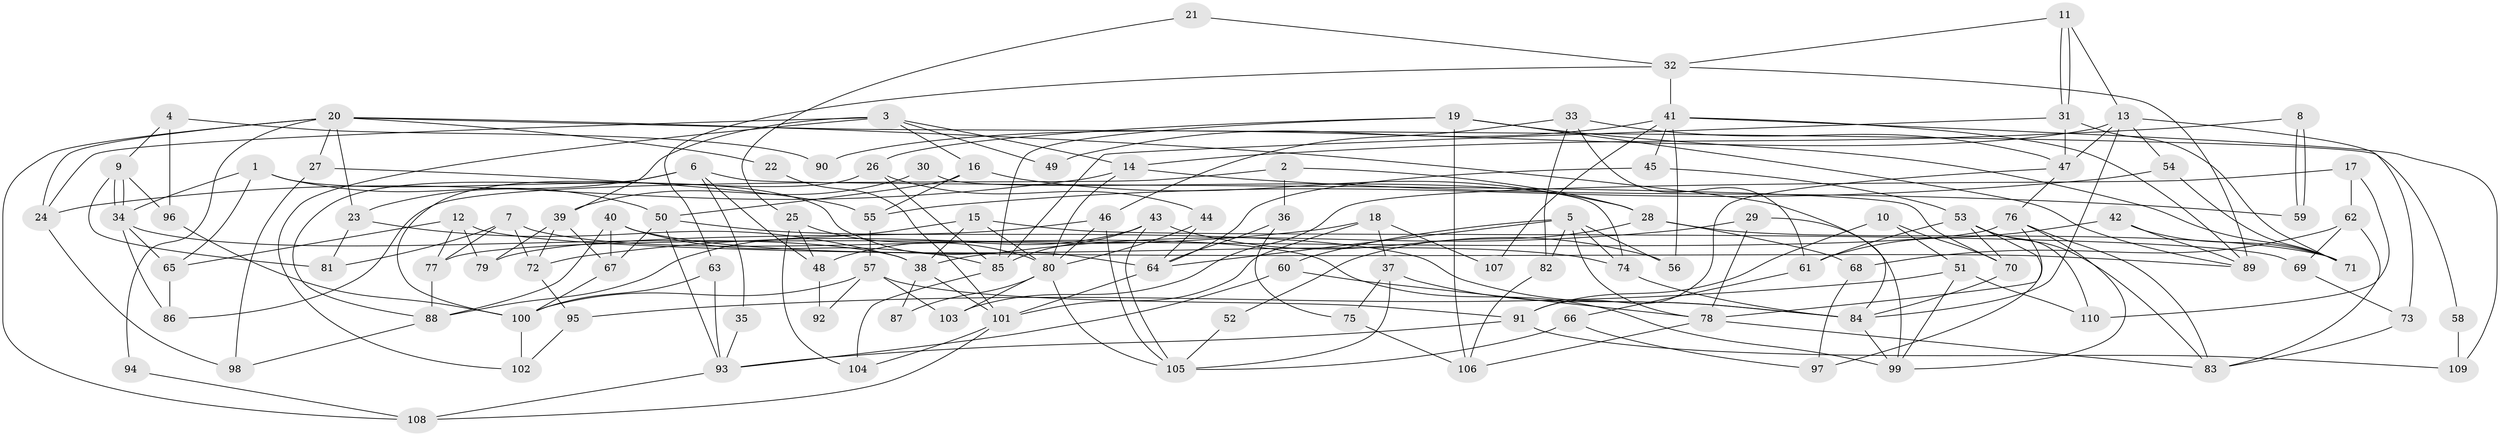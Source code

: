 // Generated by graph-tools (version 1.1) at 2025/14/03/09/25 04:14:52]
// undirected, 110 vertices, 220 edges
graph export_dot {
graph [start="1"]
  node [color=gray90,style=filled];
  1;
  2;
  3;
  4;
  5;
  6;
  7;
  8;
  9;
  10;
  11;
  12;
  13;
  14;
  15;
  16;
  17;
  18;
  19;
  20;
  21;
  22;
  23;
  24;
  25;
  26;
  27;
  28;
  29;
  30;
  31;
  32;
  33;
  34;
  35;
  36;
  37;
  38;
  39;
  40;
  41;
  42;
  43;
  44;
  45;
  46;
  47;
  48;
  49;
  50;
  51;
  52;
  53;
  54;
  55;
  56;
  57;
  58;
  59;
  60;
  61;
  62;
  63;
  64;
  65;
  66;
  67;
  68;
  69;
  70;
  71;
  72;
  73;
  74;
  75;
  76;
  77;
  78;
  79;
  80;
  81;
  82;
  83;
  84;
  85;
  86;
  87;
  88;
  89;
  90;
  91;
  92;
  93;
  94;
  95;
  96;
  97;
  98;
  99;
  100;
  101;
  102;
  103;
  104;
  105;
  106;
  107;
  108;
  109;
  110;
  1 -- 34;
  1 -- 50;
  1 -- 64;
  1 -- 65;
  2 -- 36;
  2 -- 28;
  2 -- 86;
  3 -- 16;
  3 -- 24;
  3 -- 14;
  3 -- 39;
  3 -- 49;
  3 -- 102;
  4 -- 9;
  4 -- 96;
  4 -- 90;
  5 -- 74;
  5 -- 78;
  5 -- 56;
  5 -- 60;
  5 -- 64;
  5 -- 82;
  6 -- 48;
  6 -- 70;
  6 -- 23;
  6 -- 35;
  6 -- 88;
  7 -- 77;
  7 -- 72;
  7 -- 81;
  7 -- 99;
  8 -- 59;
  8 -- 59;
  8 -- 14;
  9 -- 34;
  9 -- 34;
  9 -- 81;
  9 -- 96;
  10 -- 91;
  10 -- 70;
  10 -- 51;
  11 -- 31;
  11 -- 31;
  11 -- 13;
  11 -- 32;
  12 -- 77;
  12 -- 65;
  12 -- 79;
  12 -- 89;
  13 -- 54;
  13 -- 84;
  13 -- 47;
  13 -- 73;
  13 -- 90;
  14 -- 80;
  14 -- 24;
  14 -- 59;
  15 -- 38;
  15 -- 88;
  15 -- 69;
  15 -- 80;
  16 -- 55;
  16 -- 28;
  16 -- 50;
  17 -- 62;
  17 -- 110;
  17 -- 103;
  18 -- 72;
  18 -- 37;
  18 -- 101;
  18 -- 107;
  19 -- 89;
  19 -- 106;
  19 -- 26;
  19 -- 71;
  19 -- 85;
  20 -- 108;
  20 -- 23;
  20 -- 22;
  20 -- 24;
  20 -- 27;
  20 -- 58;
  20 -- 84;
  20 -- 94;
  21 -- 32;
  21 -- 25;
  22 -- 101;
  23 -- 38;
  23 -- 81;
  24 -- 98;
  25 -- 80;
  25 -- 104;
  25 -- 48;
  26 -- 85;
  26 -- 44;
  26 -- 100;
  27 -- 98;
  27 -- 55;
  28 -- 68;
  28 -- 71;
  28 -- 52;
  29 -- 78;
  29 -- 38;
  29 -- 99;
  30 -- 39;
  30 -- 74;
  31 -- 47;
  31 -- 71;
  31 -- 85;
  32 -- 41;
  32 -- 63;
  32 -- 89;
  33 -- 47;
  33 -- 61;
  33 -- 46;
  33 -- 82;
  34 -- 86;
  34 -- 38;
  34 -- 65;
  35 -- 93;
  36 -- 64;
  36 -- 75;
  37 -- 84;
  37 -- 105;
  37 -- 75;
  38 -- 101;
  38 -- 87;
  39 -- 79;
  39 -- 67;
  39 -- 72;
  40 -- 67;
  40 -- 85;
  40 -- 74;
  40 -- 88;
  41 -- 56;
  41 -- 89;
  41 -- 45;
  41 -- 49;
  41 -- 107;
  41 -- 109;
  42 -- 71;
  42 -- 89;
  42 -- 61;
  43 -- 85;
  43 -- 105;
  43 -- 48;
  43 -- 56;
  44 -- 64;
  44 -- 80;
  45 -- 64;
  45 -- 53;
  46 -- 80;
  46 -- 79;
  46 -- 105;
  47 -- 91;
  47 -- 76;
  48 -- 92;
  50 -- 84;
  50 -- 67;
  50 -- 93;
  51 -- 99;
  51 -- 95;
  51 -- 110;
  52 -- 105;
  53 -- 83;
  53 -- 61;
  53 -- 70;
  53 -- 97;
  53 -- 110;
  54 -- 55;
  54 -- 71;
  55 -- 57;
  57 -- 103;
  57 -- 100;
  57 -- 91;
  57 -- 92;
  58 -- 109;
  60 -- 93;
  60 -- 78;
  61 -- 66;
  62 -- 83;
  62 -- 69;
  62 -- 68;
  63 -- 100;
  63 -- 93;
  64 -- 101;
  65 -- 86;
  66 -- 105;
  66 -- 97;
  67 -- 100;
  68 -- 97;
  69 -- 73;
  70 -- 84;
  72 -- 95;
  73 -- 83;
  74 -- 84;
  75 -- 106;
  76 -- 99;
  76 -- 77;
  76 -- 78;
  76 -- 83;
  77 -- 88;
  78 -- 83;
  78 -- 106;
  80 -- 87;
  80 -- 103;
  80 -- 105;
  82 -- 106;
  84 -- 99;
  85 -- 104;
  88 -- 98;
  91 -- 93;
  91 -- 109;
  93 -- 108;
  94 -- 108;
  95 -- 102;
  96 -- 100;
  100 -- 102;
  101 -- 104;
  101 -- 108;
}
